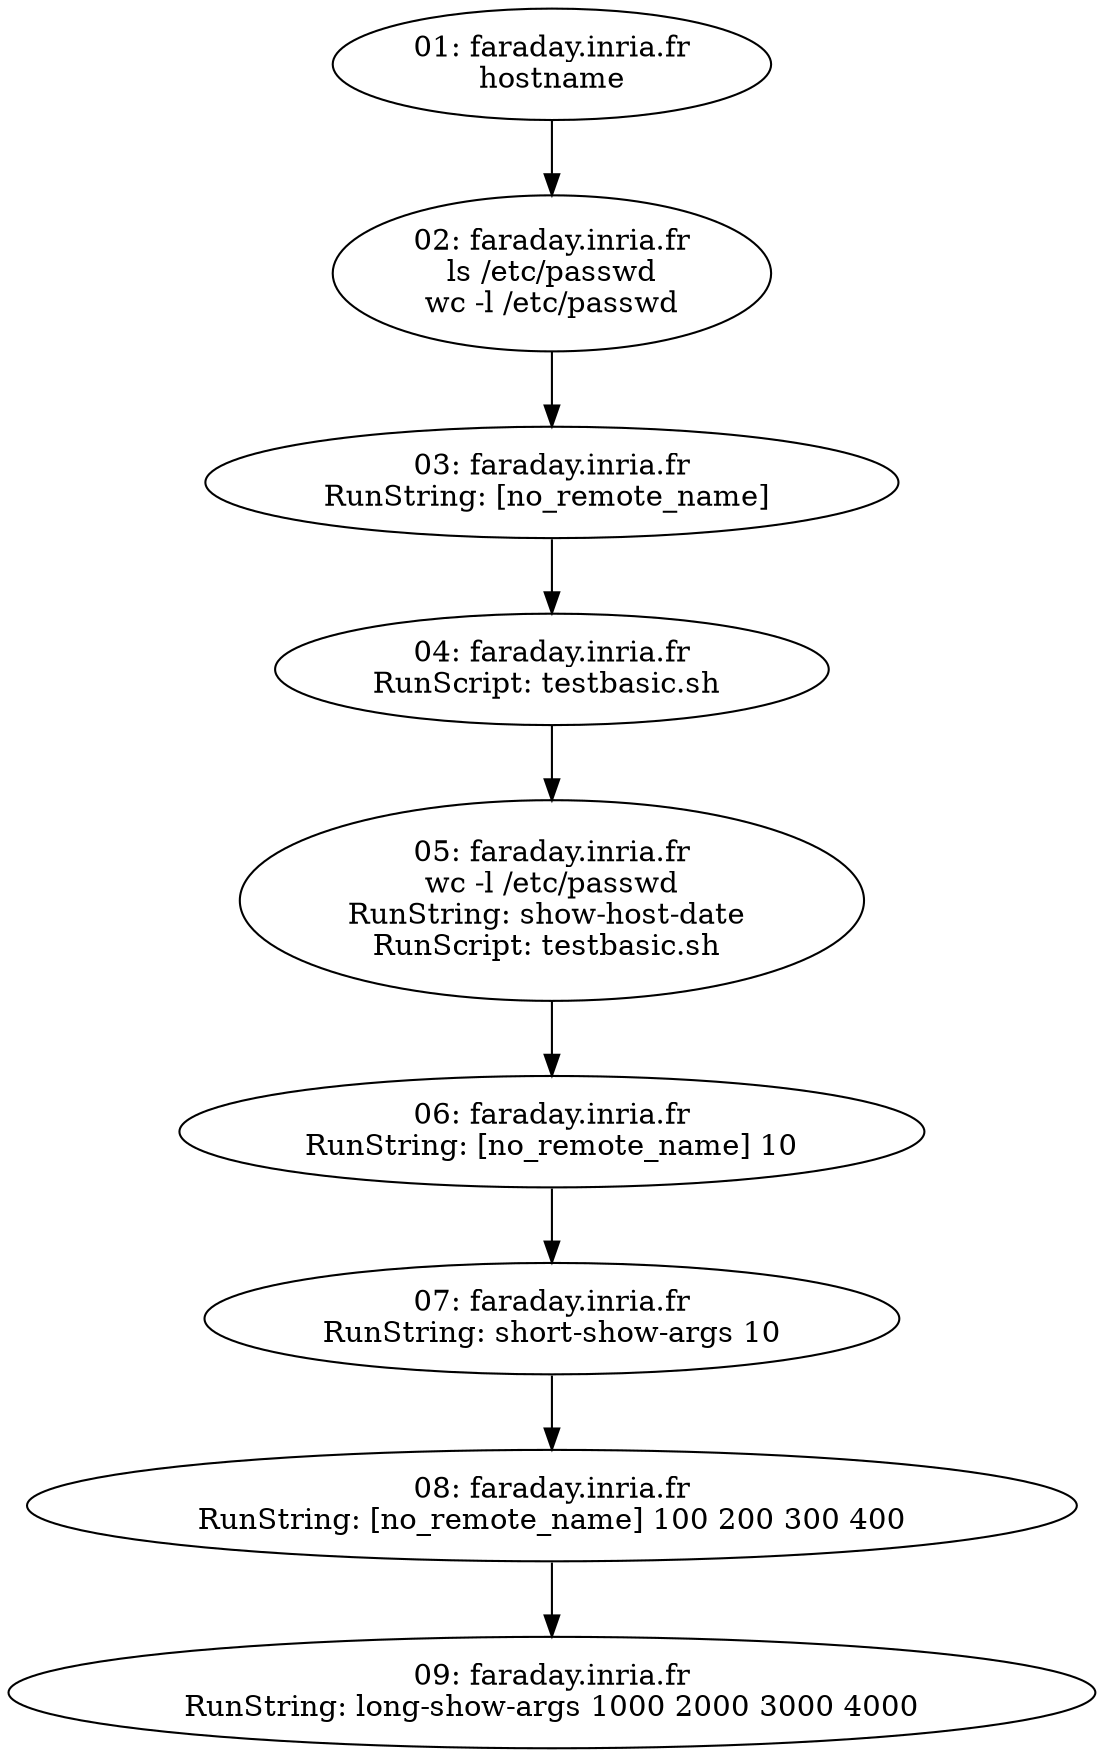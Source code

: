 digraph G {
"01: faraday.inria.fr
hostname" -> "02: faraday.inria.fr
ls /etc/passwd
wc -l /etc/passwd";
"02: faraday.inria.fr
ls /etc/passwd
wc -l /etc/passwd" -> "03: faraday.inria.fr
RunString: [no_remote_name] ";
"03: faraday.inria.fr
RunString: [no_remote_name] " -> "04: faraday.inria.fr
RunScript: testbasic.sh ";
"04: faraday.inria.fr
RunScript: testbasic.sh " -> "05: faraday.inria.fr
wc -l /etc/passwd
RunString: show-host-date 
RunScript: testbasic.sh ";
"05: faraday.inria.fr
wc -l /etc/passwd
RunString: show-host-date 
RunScript: testbasic.sh " -> "06: faraday.inria.fr
RunString: [no_remote_name] 10";
"06: faraday.inria.fr
RunString: [no_remote_name] 10" -> "07: faraday.inria.fr
RunString: short-show-args 10";
"07: faraday.inria.fr
RunString: short-show-args 10" -> "08: faraday.inria.fr
RunString: [no_remote_name] 100 200 300 400";
"08: faraday.inria.fr
RunString: [no_remote_name] 100 200 300 400" -> "09: faraday.inria.fr
RunString: long-show-args 1000 2000 3000 4000";
}

